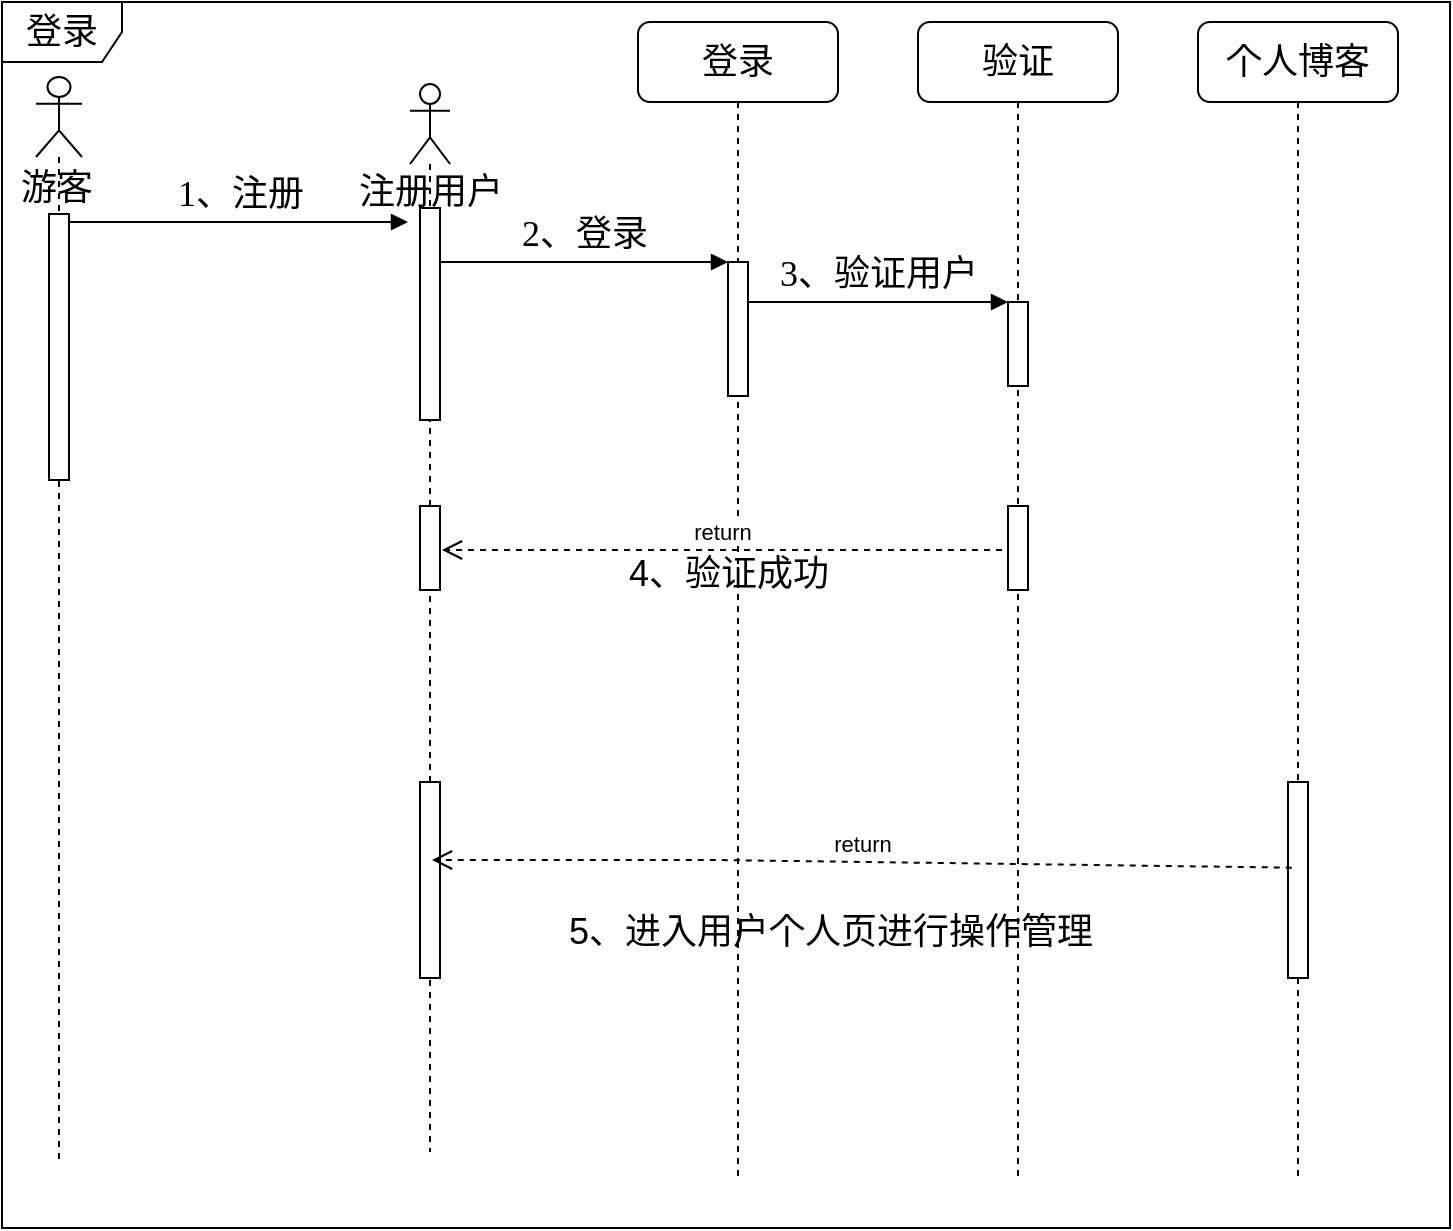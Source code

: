 <mxfile version="15.2.7" type="device"><diagram name="Page-1" id="13e1069c-82ec-6db2-03f1-153e76fe0fe0"><mxGraphModel dx="1024" dy="592" grid="0" gridSize="10" guides="1" tooltips="1" connect="1" arrows="1" fold="1" page="1" pageScale="1" pageWidth="3300" pageHeight="2339" background="none" math="0" shadow="0"><root><mxCell id="0"/><mxCell id="1" parent="0"/><mxCell id="7baba1c4bc27f4b0-3" value="&lt;font style=&quot;font-size: 18px&quot;&gt;登录&lt;/font&gt;" style="shape=umlLifeline;perimeter=lifelinePerimeter;whiteSpace=wrap;html=1;container=1;collapsible=0;recursiveResize=0;outlineConnect=0;rounded=1;shadow=0;comic=0;labelBackgroundColor=none;strokeWidth=1;fontFamily=Verdana;fontSize=12;align=center;" parent="1" vertex="1"><mxGeometry x="400" y="80" width="100" height="580" as="geometry"/></mxCell><mxCell id="7baba1c4bc27f4b0-13" value="" style="html=1;points=[];perimeter=orthogonalPerimeter;rounded=0;shadow=0;comic=0;labelBackgroundColor=none;strokeWidth=1;fontFamily=Verdana;fontSize=12;align=center;" parent="7baba1c4bc27f4b0-3" vertex="1"><mxGeometry x="45" y="120" width="10" height="67" as="geometry"/></mxCell><mxCell id="_NdyZPAGf0-Aw3WDpC-i-25" value="&lt;font style=&quot;font-size: 18px&quot;&gt;4、验证成功&lt;/font&gt;" style="text;html=1;align=center;verticalAlign=middle;resizable=0;points=[];autosize=1;strokeColor=none;fillColor=none;" parent="7baba1c4bc27f4b0-3" vertex="1"><mxGeometry x="-10" y="266" width="110" height="19" as="geometry"/></mxCell><mxCell id="7baba1c4bc27f4b0-4" value="&lt;font style=&quot;font-size: 18px&quot;&gt;验证&lt;/font&gt;" style="shape=umlLifeline;perimeter=lifelinePerimeter;whiteSpace=wrap;html=1;container=1;collapsible=0;recursiveResize=0;outlineConnect=0;rounded=1;shadow=0;comic=0;labelBackgroundColor=none;strokeWidth=1;fontFamily=Verdana;fontSize=12;align=center;" parent="1" vertex="1"><mxGeometry x="540" y="80" width="100" height="580" as="geometry"/></mxCell><mxCell id="_NdyZPAGf0-Aw3WDpC-i-22" value="" style="html=1;points=[];perimeter=orthogonalPerimeter;rounded=0;shadow=0;comic=0;labelBackgroundColor=none;strokeWidth=1;fontFamily=Verdana;fontSize=12;align=center;" parent="7baba1c4bc27f4b0-4" vertex="1"><mxGeometry x="45" y="242" width="10" height="42" as="geometry"/></mxCell><mxCell id="7baba1c4bc27f4b0-5" value="&lt;font style=&quot;font-size: 18px&quot;&gt;个人博客&lt;/font&gt;" style="shape=umlLifeline;perimeter=lifelinePerimeter;whiteSpace=wrap;html=1;container=1;collapsible=0;recursiveResize=0;outlineConnect=0;rounded=1;shadow=0;comic=0;labelBackgroundColor=none;strokeWidth=1;fontFamily=Verdana;fontSize=12;align=center;" parent="1" vertex="1"><mxGeometry x="680" y="80" width="100" height="580" as="geometry"/></mxCell><mxCell id="7baba1c4bc27f4b0-19" value="" style="html=1;points=[];perimeter=orthogonalPerimeter;rounded=0;shadow=0;comic=0;labelBackgroundColor=none;strokeWidth=1;fontFamily=Verdana;fontSize=12;align=center;" parent="7baba1c4bc27f4b0-5" vertex="1"><mxGeometry x="45" y="380" width="10" height="98" as="geometry"/></mxCell><mxCell id="7baba1c4bc27f4b0-16" value="" style="html=1;points=[];perimeter=orthogonalPerimeter;rounded=0;shadow=0;comic=0;labelBackgroundColor=none;strokeWidth=1;fontFamily=Verdana;fontSize=12;align=center;" parent="1" vertex="1"><mxGeometry x="585" y="220" width="10" height="42" as="geometry"/></mxCell><mxCell id="7baba1c4bc27f4b0-17" value="&lt;font style=&quot;font-size: 18px&quot;&gt;3、验证用户&lt;/font&gt;" style="html=1;verticalAlign=bottom;endArrow=block;labelBackgroundColor=none;fontFamily=Verdana;fontSize=12;edgeStyle=elbowEdgeStyle;elbow=vertical;" parent="1" source="7baba1c4bc27f4b0-13" target="7baba1c4bc27f4b0-16" edge="1"><mxGeometry relative="1" as="geometry"><mxPoint x="510" y="220" as="sourcePoint"/><Array as="points"><mxPoint x="460" y="220"/></Array></mxGeometry></mxCell><mxCell id="7baba1c4bc27f4b0-11" value="&lt;font style=&quot;font-size: 18px&quot;&gt;1、注册&lt;/font&gt;" style="html=1;verticalAlign=bottom;endArrow=block;entryX=0;entryY=0;labelBackgroundColor=none;fontFamily=Verdana;fontSize=12;edgeStyle=elbowEdgeStyle;elbow=vertical;" parent="1" source="_NdyZPAGf0-Aw3WDpC-i-8" edge="1"><mxGeometry relative="1" as="geometry"><mxPoint x="150.0" y="180" as="sourcePoint"/><mxPoint x="285" y="180.0" as="targetPoint"/></mxGeometry></mxCell><mxCell id="7baba1c4bc27f4b0-14" value="&lt;font style=&quot;font-size: 18px&quot;&gt;2、登录&lt;/font&gt;" style="html=1;verticalAlign=bottom;endArrow=block;entryX=0;entryY=0;labelBackgroundColor=none;fontFamily=Verdana;fontSize=12;edgeStyle=elbowEdgeStyle;elbow=vertical;" parent="1" source="_NdyZPAGf0-Aw3WDpC-i-20" target="7baba1c4bc27f4b0-13" edge="1"><mxGeometry relative="1" as="geometry"><mxPoint x="295" y="199.714" as="sourcePoint"/></mxGeometry></mxCell><mxCell id="_NdyZPAGf0-Aw3WDpC-i-7" value="" style="shape=umlLifeline;participant=umlActor;perimeter=lifelinePerimeter;whiteSpace=wrap;html=1;container=1;collapsible=0;recursiveResize=0;verticalAlign=top;spacingTop=36;outlineConnect=0;" parent="1" vertex="1"><mxGeometry x="99" y="107.5" width="23" height="541" as="geometry"/></mxCell><mxCell id="_NdyZPAGf0-Aw3WDpC-i-8" value="" style="html=1;points=[];perimeter=orthogonalPerimeter;" parent="_NdyZPAGf0-Aw3WDpC-i-7" vertex="1"><mxGeometry x="6.5" y="68.5" width="10" height="133" as="geometry"/></mxCell><mxCell id="_NdyZPAGf0-Aw3WDpC-i-12" value="&lt;font style=&quot;font-size: 18px&quot;&gt;游客&lt;/font&gt;" style="text;html=1;align=center;verticalAlign=middle;resizable=0;points=[];autosize=1;strokeColor=none;fillColor=none;" parent="_NdyZPAGf0-Aw3WDpC-i-7" vertex="1"><mxGeometry x="-13" y="46" width="46" height="19" as="geometry"/></mxCell><mxCell id="_NdyZPAGf0-Aw3WDpC-i-19" value="" style="shape=umlLifeline;participant=umlActor;perimeter=lifelinePerimeter;whiteSpace=wrap;html=1;container=1;collapsible=0;recursiveResize=0;verticalAlign=top;spacingTop=36;outlineConnect=0;" parent="1" vertex="1"><mxGeometry x="286" y="111" width="20" height="534" as="geometry"/></mxCell><mxCell id="_NdyZPAGf0-Aw3WDpC-i-20" value="" style="html=1;points=[];perimeter=orthogonalPerimeter;" parent="_NdyZPAGf0-Aw3WDpC-i-19" vertex="1"><mxGeometry x="5" y="62" width="10" height="106" as="geometry"/></mxCell><mxCell id="_NdyZPAGf0-Aw3WDpC-i-23" value="" style="html=1;points=[];perimeter=orthogonalPerimeter;rounded=0;shadow=0;comic=0;labelBackgroundColor=none;strokeWidth=1;fontFamily=Verdana;fontSize=12;align=center;" parent="_NdyZPAGf0-Aw3WDpC-i-19" vertex="1"><mxGeometry x="5" y="211" width="10" height="42" as="geometry"/></mxCell><mxCell id="_NdyZPAGf0-Aw3WDpC-i-27" value="" style="html=1;points=[];perimeter=orthogonalPerimeter;rounded=0;shadow=0;comic=0;labelBackgroundColor=none;strokeWidth=1;fontFamily=Verdana;fontSize=12;align=center;" parent="_NdyZPAGf0-Aw3WDpC-i-19" vertex="1"><mxGeometry x="5" y="349" width="10" height="98" as="geometry"/></mxCell><mxCell id="_NdyZPAGf0-Aw3WDpC-i-21" value="&lt;font style=&quot;font-size: 18px&quot;&gt;注册用户&lt;/font&gt;" style="text;html=1;align=center;verticalAlign=middle;resizable=0;points=[];autosize=1;strokeColor=none;fillColor=none;" parent="1" vertex="1"><mxGeometry x="255" y="155" width="82" height="19" as="geometry"/></mxCell><mxCell id="_NdyZPAGf0-Aw3WDpC-i-24" value="return" style="html=1;verticalAlign=bottom;endArrow=open;dashed=1;endSize=8;" parent="1" edge="1"><mxGeometry relative="1" as="geometry"><mxPoint x="582" y="344" as="sourcePoint"/><mxPoint x="302" y="344" as="targetPoint"/></mxGeometry></mxCell><mxCell id="_NdyZPAGf0-Aw3WDpC-i-28" value="return" style="html=1;verticalAlign=bottom;endArrow=open;dashed=1;endSize=8;exitX=0.186;exitY=0.437;exitDx=0;exitDy=0;exitPerimeter=0;" parent="1" source="7baba1c4bc27f4b0-19" edge="1"><mxGeometry relative="1" as="geometry"><mxPoint x="577" y="499" as="sourcePoint"/><mxPoint x="297" y="499" as="targetPoint"/><Array as="points"><mxPoint x="439" y="499"/><mxPoint x="374" y="499"/></Array></mxGeometry></mxCell><mxCell id="_NdyZPAGf0-Aw3WDpC-i-29" value="&lt;font style=&quot;font-size: 18px&quot;&gt;5、进入用户个人页进行操作管理&lt;/font&gt;" style="text;html=1;align=center;verticalAlign=middle;resizable=0;points=[];autosize=1;strokeColor=none;fillColor=none;" parent="1" vertex="1"><mxGeometry x="360" y="525" width="272" height="19" as="geometry"/></mxCell><mxCell id="4__q-K37L6qQNFZA4Mrj-2" value="&lt;font style=&quot;font-size: 18px&quot;&gt;登录&lt;/font&gt;" style="shape=umlFrame;whiteSpace=wrap;html=1;" vertex="1" parent="1"><mxGeometry x="82" y="70" width="724" height="613" as="geometry"/></mxCell></root></mxGraphModel></diagram></mxfile>